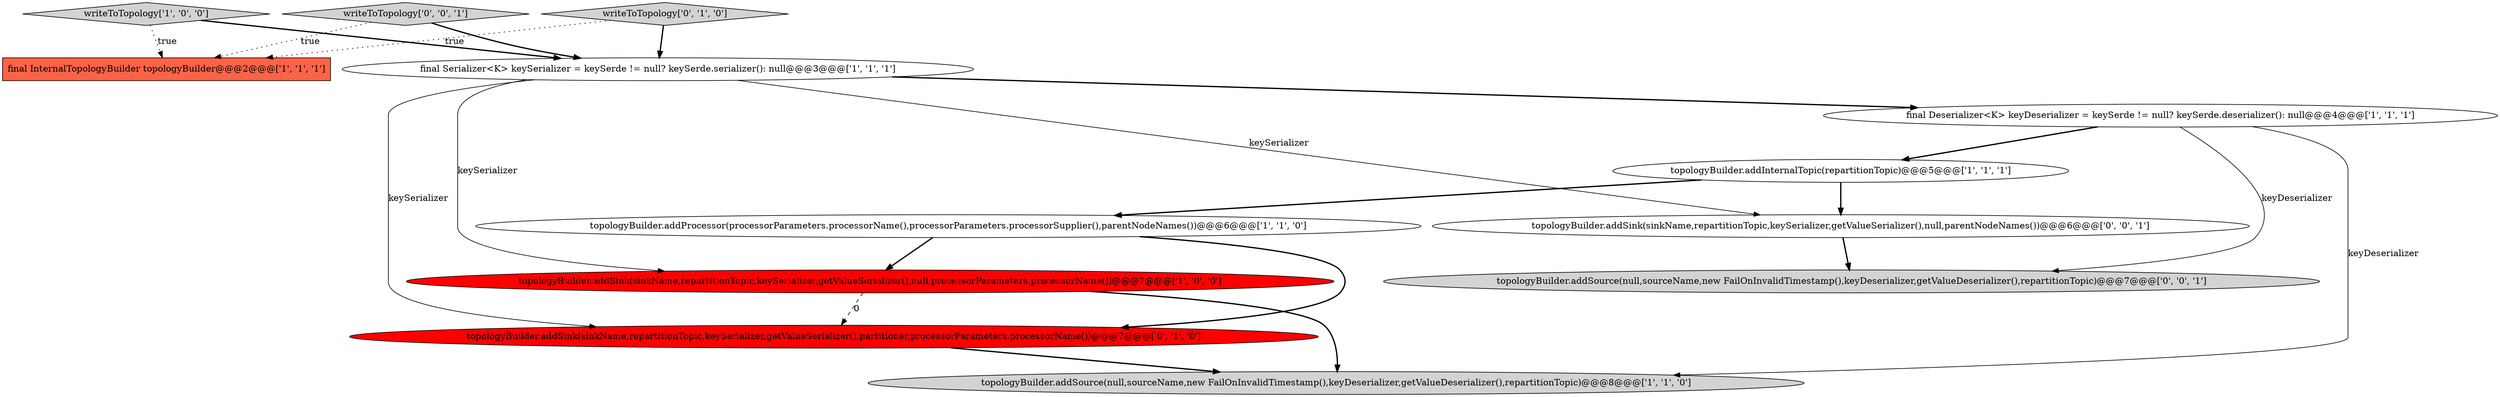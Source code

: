 digraph {
6 [style = filled, label = "topologyBuilder.addSource(null,sourceName,new FailOnInvalidTimestamp(),keyDeserializer,getValueDeserializer(),repartitionTopic)@@@8@@@['1', '1', '0']", fillcolor = lightgray, shape = ellipse image = "AAA0AAABBB1BBB"];
8 [style = filled, label = "topologyBuilder.addSink(sinkName,repartitionTopic,keySerializer,getValueSerializer(),partitioner,processorParameters.processorName())@@@7@@@['0', '1', '0']", fillcolor = red, shape = ellipse image = "AAA1AAABBB2BBB"];
11 [style = filled, label = "topologyBuilder.addSource(null,sourceName,new FailOnInvalidTimestamp(),keyDeserializer,getValueDeserializer(),repartitionTopic)@@@7@@@['0', '0', '1']", fillcolor = lightgray, shape = ellipse image = "AAA0AAABBB3BBB"];
4 [style = filled, label = "final Serializer<K> keySerializer = keySerde != null? keySerde.serializer(): null@@@3@@@['1', '1', '1']", fillcolor = white, shape = ellipse image = "AAA0AAABBB1BBB"];
0 [style = filled, label = "topologyBuilder.addInternalTopic(repartitionTopic)@@@5@@@['1', '1', '1']", fillcolor = white, shape = ellipse image = "AAA0AAABBB1BBB"];
5 [style = filled, label = "topologyBuilder.addSink(sinkName,repartitionTopic,keySerializer,getValueSerializer(),null,processorParameters.processorName())@@@7@@@['1', '0', '0']", fillcolor = red, shape = ellipse image = "AAA1AAABBB1BBB"];
7 [style = filled, label = "final InternalTopologyBuilder topologyBuilder@@@2@@@['1', '1', '1']", fillcolor = tomato, shape = box image = "AAA0AAABBB1BBB"];
1 [style = filled, label = "writeToTopology['1', '0', '0']", fillcolor = lightgray, shape = diamond image = "AAA0AAABBB1BBB"];
2 [style = filled, label = "final Deserializer<K> keyDeserializer = keySerde != null? keySerde.deserializer(): null@@@4@@@['1', '1', '1']", fillcolor = white, shape = ellipse image = "AAA0AAABBB1BBB"];
9 [style = filled, label = "writeToTopology['0', '1', '0']", fillcolor = lightgray, shape = diamond image = "AAA0AAABBB2BBB"];
10 [style = filled, label = "topologyBuilder.addSink(sinkName,repartitionTopic,keySerializer,getValueSerializer(),null,parentNodeNames())@@@6@@@['0', '0', '1']", fillcolor = white, shape = ellipse image = "AAA0AAABBB3BBB"];
12 [style = filled, label = "writeToTopology['0', '0', '1']", fillcolor = lightgray, shape = diamond image = "AAA0AAABBB3BBB"];
3 [style = filled, label = "topologyBuilder.addProcessor(processorParameters.processorName(),processorParameters.processorSupplier(),parentNodeNames())@@@6@@@['1', '1', '0']", fillcolor = white, shape = ellipse image = "AAA0AAABBB1BBB"];
0->3 [style = bold, label=""];
1->4 [style = bold, label=""];
2->11 [style = solid, label="keyDeserializer"];
9->4 [style = bold, label=""];
4->5 [style = solid, label="keySerializer"];
8->6 [style = bold, label=""];
4->2 [style = bold, label=""];
1->7 [style = dotted, label="true"];
2->6 [style = solid, label="keyDeserializer"];
4->10 [style = solid, label="keySerializer"];
3->5 [style = bold, label=""];
2->0 [style = bold, label=""];
0->10 [style = bold, label=""];
5->6 [style = bold, label=""];
12->4 [style = bold, label=""];
3->8 [style = bold, label=""];
4->8 [style = solid, label="keySerializer"];
5->8 [style = dashed, label="0"];
9->7 [style = dotted, label="true"];
12->7 [style = dotted, label="true"];
10->11 [style = bold, label=""];
}
